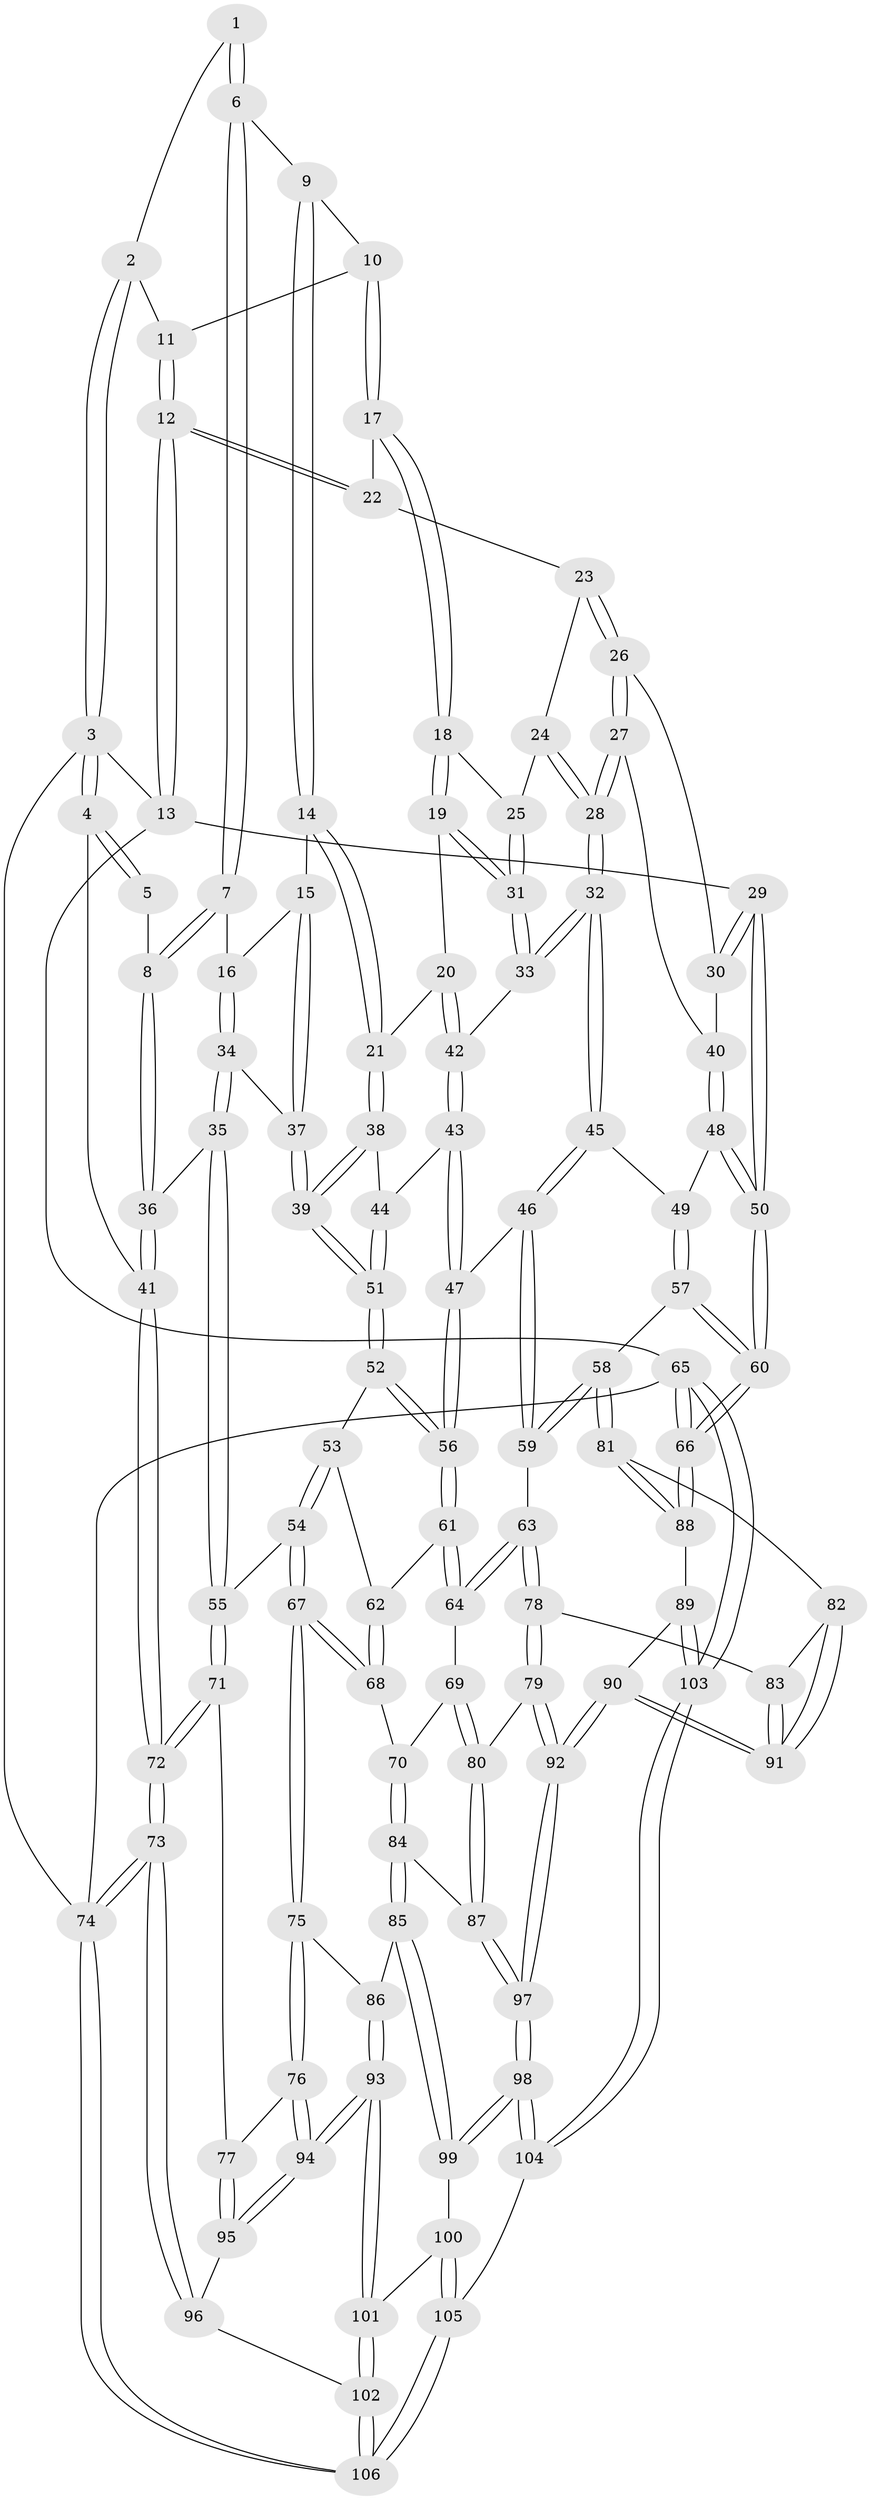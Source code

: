 // coarse degree distribution, {3: 0.07936507936507936, 4: 0.5238095238095238, 8: 0.015873015873015872, 5: 0.2698412698412698, 6: 0.1111111111111111}
// Generated by graph-tools (version 1.1) at 2025/52/02/27/25 19:52:39]
// undirected, 106 vertices, 262 edges
graph export_dot {
graph [start="1"]
  node [color=gray90,style=filled];
  1 [pos="+0.26319454326401176+0"];
  2 [pos="+0.24930793547612795+0"];
  3 [pos="+0+0"];
  4 [pos="+0+0"];
  5 [pos="+0.11421407274797821+0.07659355251186083"];
  6 [pos="+0.28214885764640674+0.07525058247341676"];
  7 [pos="+0.2785751685259058+0.12567080384096121"];
  8 [pos="+0.1996754398434009+0.19560060071975205"];
  9 [pos="+0.5615063360242971+0.03354051206570234"];
  10 [pos="+0.6240007746740255+0"];
  11 [pos="+0.6509554725282253+0"];
  12 [pos="+1+0"];
  13 [pos="+1+0"];
  14 [pos="+0.43873341049010106+0.19235229646619986"];
  15 [pos="+0.4223984585854505+0.19837258425805354"];
  16 [pos="+0.4067263441889712+0.19754233674304536"];
  17 [pos="+0.6343725803288552+0.010913635729484639"];
  18 [pos="+0.6392454675177689+0.029642653188763413"];
  19 [pos="+0.6069747255664333+0.24321282051956075"];
  20 [pos="+0.586312896573462+0.2662679437946695"];
  21 [pos="+0.5550707462768928+0.27859009759855635"];
  22 [pos="+0.8601721053748048+0.14922312464047172"];
  23 [pos="+0.8437073546628746+0.18229428615236173"];
  24 [pos="+0.7989621229905651+0.18719550377191352"];
  25 [pos="+0.7412254183215904+0.17581171429715958"];
  26 [pos="+0.8844776289021244+0.24822685127399066"];
  27 [pos="+0.8631904138586194+0.2930997119348531"];
  28 [pos="+0.8029286772160666+0.3352962230041425"];
  29 [pos="+1+0.0294706339211667"];
  30 [pos="+0.9703838113458805+0.2264199840117969"];
  31 [pos="+0.7232111699294601+0.27673129459557244"];
  32 [pos="+0.7840598718425354+0.3539341473261612"];
  33 [pos="+0.7347723627686857+0.30111508328794645"];
  34 [pos="+0.31497914861123905+0.33453843928227056"];
  35 [pos="+0.07800211872441014+0.4027319308550736"];
  36 [pos="+0.07520012651937753+0.40081964822236527"];
  37 [pos="+0.445450139220687+0.37615802984134417"];
  38 [pos="+0.5403569035289211+0.31403662845253805"];
  39 [pos="+0.4565304736018148+0.3875570794662364"];
  40 [pos="+0.9391835007690934+0.3387175307183554"];
  41 [pos="+0+0.37406132011940796"];
  42 [pos="+0.6360612101125427+0.33152295489842604"];
  43 [pos="+0.632117247614649+0.4104347222187395"];
  44 [pos="+0.5967367206208597+0.38486384063270174"];
  45 [pos="+0.7829549664528+0.3808964259661741"];
  46 [pos="+0.7093586272396009+0.44676167615079154"];
  47 [pos="+0.6450254652048276+0.4363508681105469"];
  48 [pos="+0.9885675020589351+0.4028505955079037"];
  49 [pos="+0.8557787406615044+0.4288127314055669"];
  50 [pos="+1+0.4539087808473618"];
  51 [pos="+0.45882865435326653+0.40442122696829647"];
  52 [pos="+0.45921725089120646+0.4242590338648087"];
  53 [pos="+0.42080847832291907+0.4509984901141047"];
  54 [pos="+0.18116277376462323+0.507634432706735"];
  55 [pos="+0.09453411147192271+0.42314338398659807"];
  56 [pos="+0.5419131531184835+0.5028027935676556"];
  57 [pos="+0.8669335111729932+0.5104974713795958"];
  58 [pos="+0.8089788764016009+0.6334158807871426"];
  59 [pos="+0.7371938332098276+0.5854711401251489"];
  60 [pos="+1+0.5396481003915726"];
  61 [pos="+0.5400937484292884+0.5618634643875843"];
  62 [pos="+0.4109739012947292+0.5564196893922295"];
  63 [pos="+0.5976486750765708+0.6231449481363646"];
  64 [pos="+0.5493056060648022+0.5920088200891769"];
  65 [pos="+1+1"];
  66 [pos="+1+0.6814153293970605"];
  67 [pos="+0.23324463565412037+0.600310595625104"];
  68 [pos="+0.3146403054174003+0.6261386859189646"];
  69 [pos="+0.47600911876219554+0.6533778126521267"];
  70 [pos="+0.3497435796032225+0.653501900482411"];
  71 [pos="+0.04368234848524929+0.7436798454243237"];
  72 [pos="+0+0.7742219478369216"];
  73 [pos="+0+1"];
  74 [pos="+0+1"];
  75 [pos="+0.21781463644987306+0.6530516518797873"];
  76 [pos="+0.1903628729952879+0.7025708224102241"];
  77 [pos="+0.061854703763644374+0.7509145989015253"];
  78 [pos="+0.6088960309025597+0.7155389859338608"];
  79 [pos="+0.572604220561622+0.7631556951635337"];
  80 [pos="+0.4964815761247183+0.77929871718645"];
  81 [pos="+0.8112722015252928+0.637484121546594"];
  82 [pos="+0.7301275884139489+0.6968549811736295"];
  83 [pos="+0.6116773868326009+0.7165262577136576"];
  84 [pos="+0.39771528396450706+0.8069166005148991"];
  85 [pos="+0.388647996302449+0.8158925496319015"];
  86 [pos="+0.2883924674741876+0.7764998723186937"];
  87 [pos="+0.4723095225374447+0.803101718628066"];
  88 [pos="+0.9110909443284128+0.7318300883025518"];
  89 [pos="+0.8743053304770186+0.7908189987667982"];
  90 [pos="+0.7093746056066436+0.8163062113552445"];
  91 [pos="+0.68980042282774+0.7740033286019812"];
  92 [pos="+0.6477129099881413+0.8894869446542057"];
  93 [pos="+0.20480816680114475+0.899132427868646"];
  94 [pos="+0.18731888968954216+0.8753436624062957"];
  95 [pos="+0.09420304288131212+0.848172078498767"];
  96 [pos="+0.04982741777482717+0.8672562554598384"];
  97 [pos="+0.6102641725918139+1"];
  98 [pos="+0.6103385647907108+1"];
  99 [pos="+0.35833567973773767+0.8713627185053167"];
  100 [pos="+0.3374027659884858+0.8866376737347219"];
  101 [pos="+0.22651145552028407+0.9410838715813938"];
  102 [pos="+0.18423430863012838+1"];
  103 [pos="+0.8223487227593743+1"];
  104 [pos="+0.6298334702590395+1"];
  105 [pos="+0.5241596374168147+1"];
  106 [pos="+0.16247483971324184+1"];
  1 -- 2;
  1 -- 6;
  1 -- 6;
  2 -- 3;
  2 -- 3;
  2 -- 11;
  3 -- 4;
  3 -- 4;
  3 -- 13;
  3 -- 74;
  4 -- 5;
  4 -- 5;
  4 -- 41;
  5 -- 8;
  6 -- 7;
  6 -- 7;
  6 -- 9;
  7 -- 8;
  7 -- 8;
  7 -- 16;
  8 -- 36;
  8 -- 36;
  9 -- 10;
  9 -- 14;
  9 -- 14;
  10 -- 11;
  10 -- 17;
  10 -- 17;
  11 -- 12;
  11 -- 12;
  12 -- 13;
  12 -- 13;
  12 -- 22;
  12 -- 22;
  13 -- 29;
  13 -- 65;
  14 -- 15;
  14 -- 21;
  14 -- 21;
  15 -- 16;
  15 -- 37;
  15 -- 37;
  16 -- 34;
  16 -- 34;
  17 -- 18;
  17 -- 18;
  17 -- 22;
  18 -- 19;
  18 -- 19;
  18 -- 25;
  19 -- 20;
  19 -- 31;
  19 -- 31;
  20 -- 21;
  20 -- 42;
  20 -- 42;
  21 -- 38;
  21 -- 38;
  22 -- 23;
  23 -- 24;
  23 -- 26;
  23 -- 26;
  24 -- 25;
  24 -- 28;
  24 -- 28;
  25 -- 31;
  25 -- 31;
  26 -- 27;
  26 -- 27;
  26 -- 30;
  27 -- 28;
  27 -- 28;
  27 -- 40;
  28 -- 32;
  28 -- 32;
  29 -- 30;
  29 -- 30;
  29 -- 50;
  29 -- 50;
  30 -- 40;
  31 -- 33;
  31 -- 33;
  32 -- 33;
  32 -- 33;
  32 -- 45;
  32 -- 45;
  33 -- 42;
  34 -- 35;
  34 -- 35;
  34 -- 37;
  35 -- 36;
  35 -- 55;
  35 -- 55;
  36 -- 41;
  36 -- 41;
  37 -- 39;
  37 -- 39;
  38 -- 39;
  38 -- 39;
  38 -- 44;
  39 -- 51;
  39 -- 51;
  40 -- 48;
  40 -- 48;
  41 -- 72;
  41 -- 72;
  42 -- 43;
  42 -- 43;
  43 -- 44;
  43 -- 47;
  43 -- 47;
  44 -- 51;
  44 -- 51;
  45 -- 46;
  45 -- 46;
  45 -- 49;
  46 -- 47;
  46 -- 59;
  46 -- 59;
  47 -- 56;
  47 -- 56;
  48 -- 49;
  48 -- 50;
  48 -- 50;
  49 -- 57;
  49 -- 57;
  50 -- 60;
  50 -- 60;
  51 -- 52;
  51 -- 52;
  52 -- 53;
  52 -- 56;
  52 -- 56;
  53 -- 54;
  53 -- 54;
  53 -- 62;
  54 -- 55;
  54 -- 67;
  54 -- 67;
  55 -- 71;
  55 -- 71;
  56 -- 61;
  56 -- 61;
  57 -- 58;
  57 -- 60;
  57 -- 60;
  58 -- 59;
  58 -- 59;
  58 -- 81;
  58 -- 81;
  59 -- 63;
  60 -- 66;
  60 -- 66;
  61 -- 62;
  61 -- 64;
  61 -- 64;
  62 -- 68;
  62 -- 68;
  63 -- 64;
  63 -- 64;
  63 -- 78;
  63 -- 78;
  64 -- 69;
  65 -- 66;
  65 -- 66;
  65 -- 103;
  65 -- 103;
  65 -- 74;
  66 -- 88;
  66 -- 88;
  67 -- 68;
  67 -- 68;
  67 -- 75;
  67 -- 75;
  68 -- 70;
  69 -- 70;
  69 -- 80;
  69 -- 80;
  70 -- 84;
  70 -- 84;
  71 -- 72;
  71 -- 72;
  71 -- 77;
  72 -- 73;
  72 -- 73;
  73 -- 74;
  73 -- 74;
  73 -- 96;
  73 -- 96;
  74 -- 106;
  74 -- 106;
  75 -- 76;
  75 -- 76;
  75 -- 86;
  76 -- 77;
  76 -- 94;
  76 -- 94;
  77 -- 95;
  77 -- 95;
  78 -- 79;
  78 -- 79;
  78 -- 83;
  79 -- 80;
  79 -- 92;
  79 -- 92;
  80 -- 87;
  80 -- 87;
  81 -- 82;
  81 -- 88;
  81 -- 88;
  82 -- 83;
  82 -- 91;
  82 -- 91;
  83 -- 91;
  83 -- 91;
  84 -- 85;
  84 -- 85;
  84 -- 87;
  85 -- 86;
  85 -- 99;
  85 -- 99;
  86 -- 93;
  86 -- 93;
  87 -- 97;
  87 -- 97;
  88 -- 89;
  89 -- 90;
  89 -- 103;
  89 -- 103;
  90 -- 91;
  90 -- 91;
  90 -- 92;
  90 -- 92;
  92 -- 97;
  92 -- 97;
  93 -- 94;
  93 -- 94;
  93 -- 101;
  93 -- 101;
  94 -- 95;
  94 -- 95;
  95 -- 96;
  96 -- 102;
  97 -- 98;
  97 -- 98;
  98 -- 99;
  98 -- 99;
  98 -- 104;
  98 -- 104;
  99 -- 100;
  100 -- 101;
  100 -- 105;
  100 -- 105;
  101 -- 102;
  101 -- 102;
  102 -- 106;
  102 -- 106;
  103 -- 104;
  103 -- 104;
  104 -- 105;
  105 -- 106;
  105 -- 106;
}
